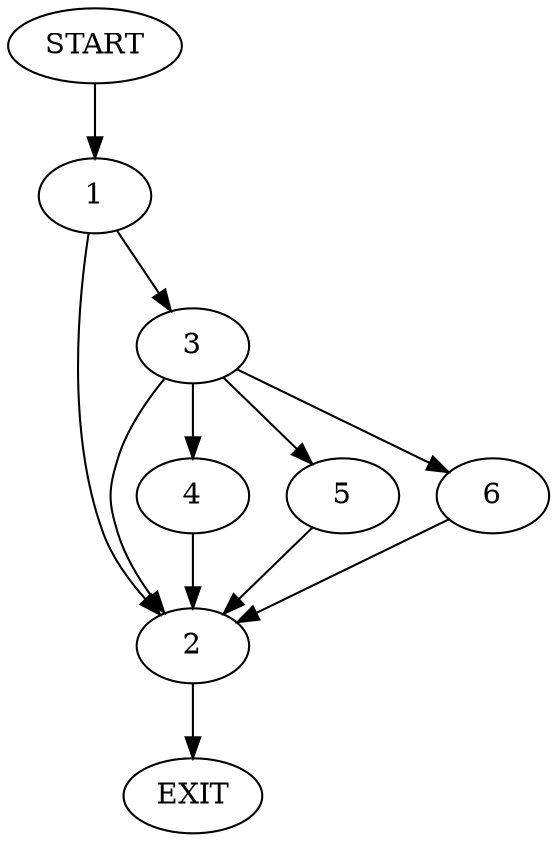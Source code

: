 digraph {
0 [label="START"]
7 [label="EXIT"]
0 -> 1
1 -> 2
1 -> 3
3 -> 2
3 -> 4
3 -> 5
3 -> 6
2 -> 7
4 -> 2
6 -> 2
5 -> 2
}

